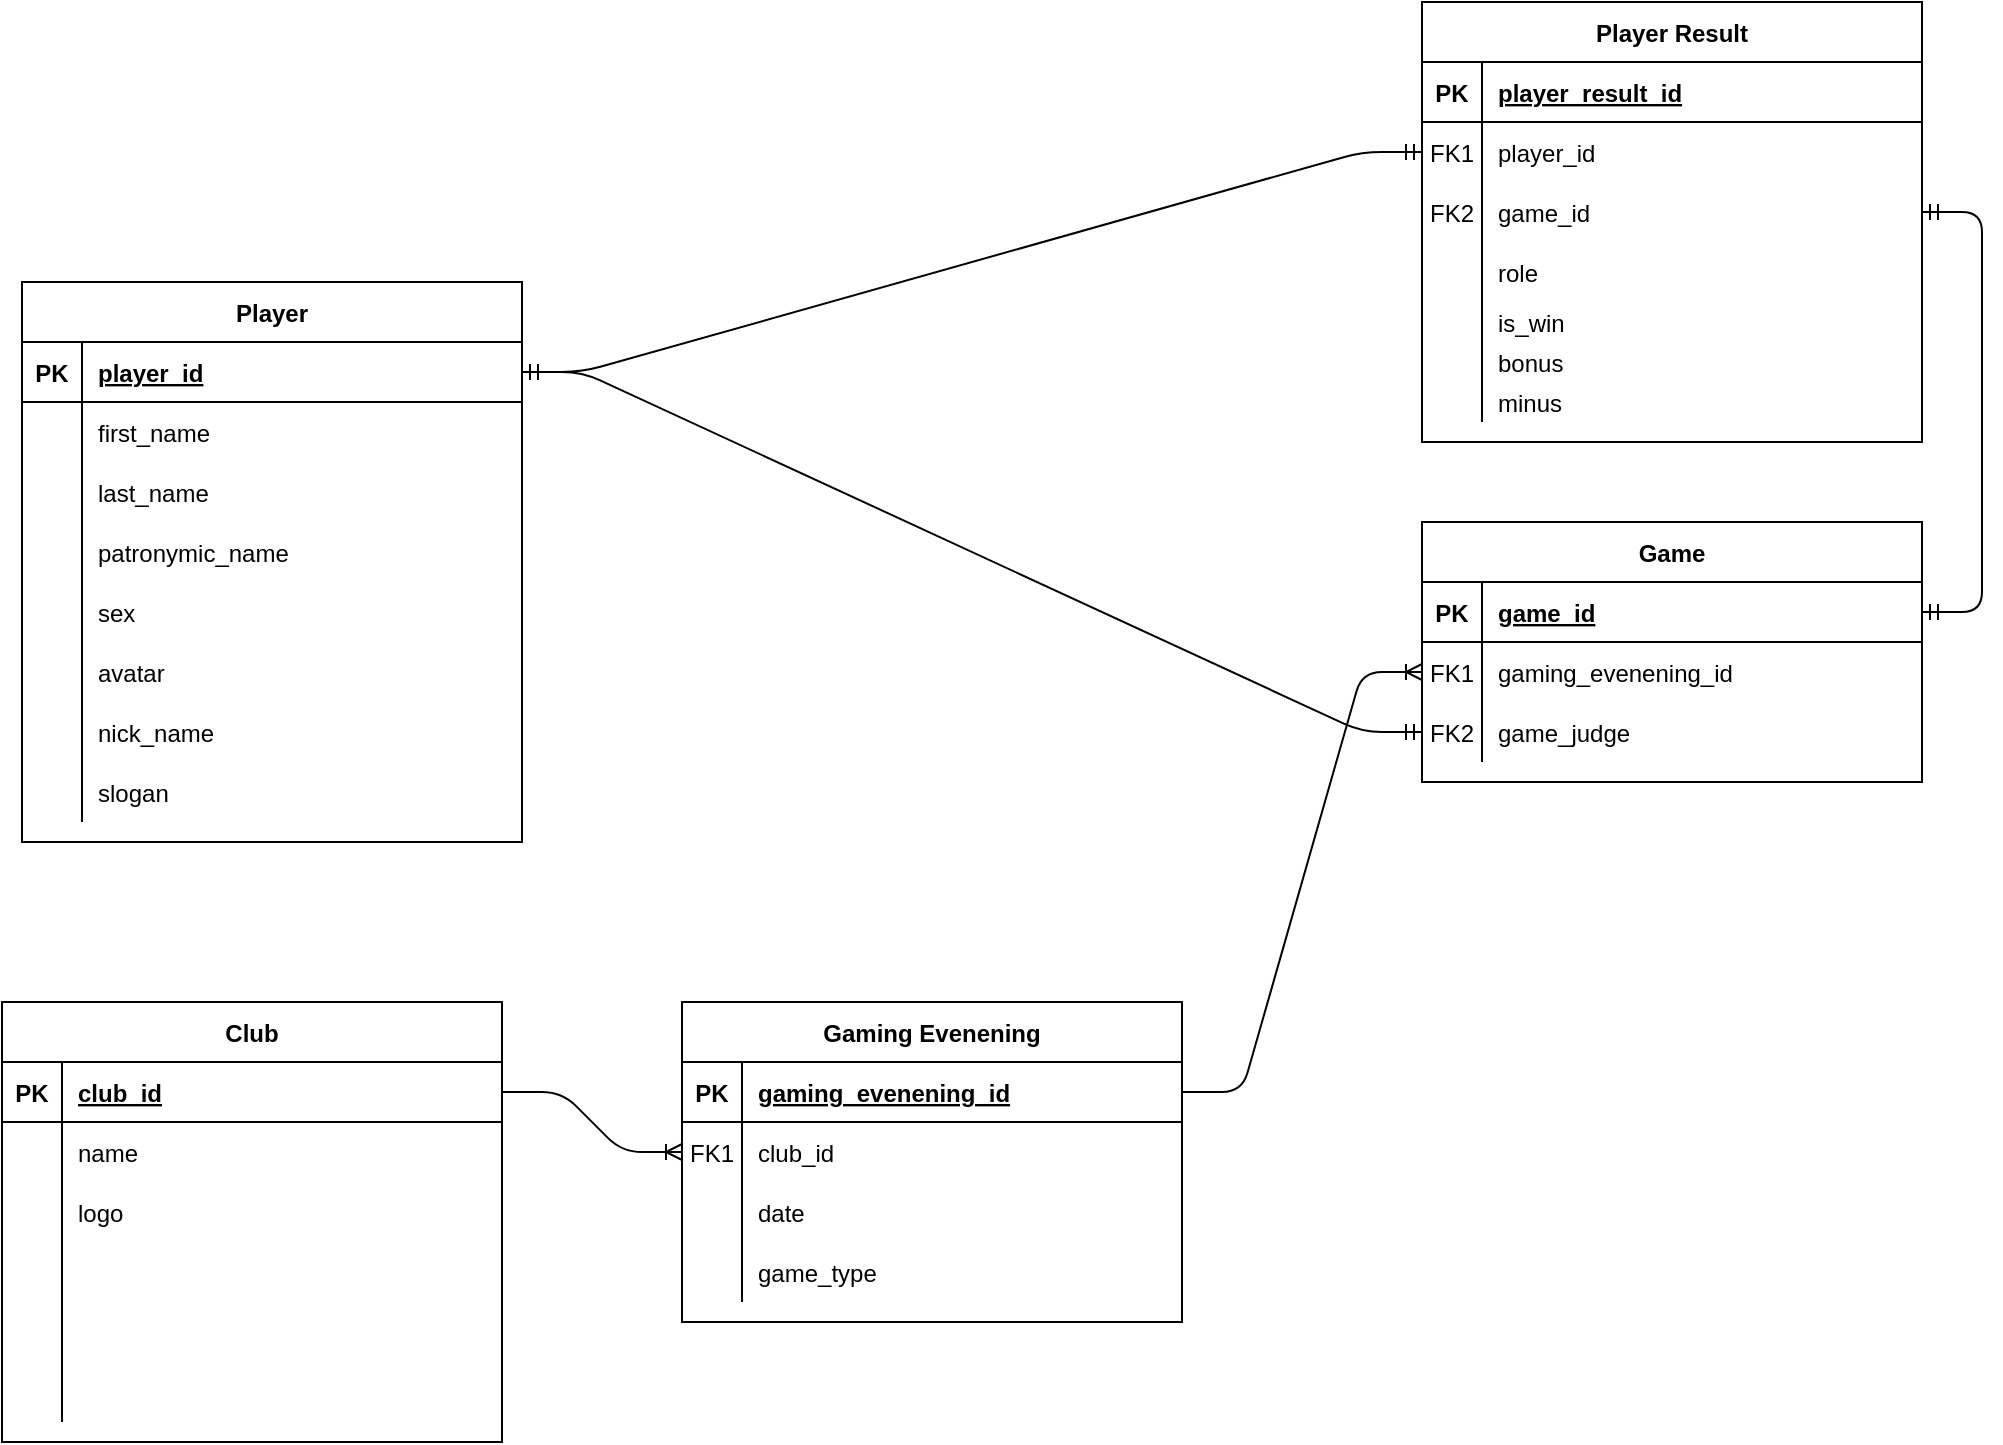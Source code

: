 <mxfile version="14.7.1" type="github">
  <diagram id="R2lEEEUBdFMjLlhIrx00" name="Page-1">
    <mxGraphModel dx="1550" dy="879" grid="1" gridSize="10" guides="1" tooltips="1" connect="1" arrows="1" fold="1" page="1" pageScale="1" pageWidth="850" pageHeight="1100" math="0" shadow="0" extFonts="Permanent Marker^https://fonts.googleapis.com/css?family=Permanent+Marker">
      <root>
        <mxCell id="0" />
        <mxCell id="1" parent="0" />
        <mxCell id="C-vyLk0tnHw3VtMMgP7b-2" value="Game" style="shape=table;startSize=30;container=1;collapsible=1;childLayout=tableLayout;fixedRows=1;rowLines=0;fontStyle=1;align=center;resizeLast=1;" parent="1" vertex="1">
          <mxGeometry x="770" y="330" width="250" height="130" as="geometry" />
        </mxCell>
        <mxCell id="C-vyLk0tnHw3VtMMgP7b-3" value="" style="shape=partialRectangle;collapsible=0;dropTarget=0;pointerEvents=0;fillColor=none;points=[[0,0.5],[1,0.5]];portConstraint=eastwest;top=0;left=0;right=0;bottom=1;" parent="C-vyLk0tnHw3VtMMgP7b-2" vertex="1">
          <mxGeometry y="30" width="250" height="30" as="geometry" />
        </mxCell>
        <mxCell id="C-vyLk0tnHw3VtMMgP7b-4" value="PK" style="shape=partialRectangle;overflow=hidden;connectable=0;fillColor=none;top=0;left=0;bottom=0;right=0;fontStyle=1;" parent="C-vyLk0tnHw3VtMMgP7b-3" vertex="1">
          <mxGeometry width="30" height="30" as="geometry" />
        </mxCell>
        <mxCell id="C-vyLk0tnHw3VtMMgP7b-5" value="game_id" style="shape=partialRectangle;overflow=hidden;connectable=0;fillColor=none;top=0;left=0;bottom=0;right=0;align=left;spacingLeft=6;fontStyle=5;" parent="C-vyLk0tnHw3VtMMgP7b-3" vertex="1">
          <mxGeometry x="30" width="220" height="30" as="geometry" />
        </mxCell>
        <mxCell id="C-vyLk0tnHw3VtMMgP7b-6" value="" style="shape=partialRectangle;collapsible=0;dropTarget=0;pointerEvents=0;fillColor=none;points=[[0,0.5],[1,0.5]];portConstraint=eastwest;top=0;left=0;right=0;bottom=0;" parent="C-vyLk0tnHw3VtMMgP7b-2" vertex="1">
          <mxGeometry y="60" width="250" height="30" as="geometry" />
        </mxCell>
        <mxCell id="C-vyLk0tnHw3VtMMgP7b-7" value="FK1" style="shape=partialRectangle;overflow=hidden;connectable=0;fillColor=none;top=0;left=0;bottom=0;right=0;" parent="C-vyLk0tnHw3VtMMgP7b-6" vertex="1">
          <mxGeometry width="30" height="30" as="geometry" />
        </mxCell>
        <mxCell id="C-vyLk0tnHw3VtMMgP7b-8" value="gaming_evenening_id" style="shape=partialRectangle;overflow=hidden;connectable=0;fillColor=none;top=0;left=0;bottom=0;right=0;align=left;spacingLeft=6;" parent="C-vyLk0tnHw3VtMMgP7b-6" vertex="1">
          <mxGeometry x="30" width="220" height="30" as="geometry" />
        </mxCell>
        <mxCell id="C-vyLk0tnHw3VtMMgP7b-9" value="" style="shape=partialRectangle;collapsible=0;dropTarget=0;pointerEvents=0;fillColor=none;points=[[0,0.5],[1,0.5]];portConstraint=eastwest;top=0;left=0;right=0;bottom=0;" parent="C-vyLk0tnHw3VtMMgP7b-2" vertex="1">
          <mxGeometry y="90" width="250" height="30" as="geometry" />
        </mxCell>
        <mxCell id="C-vyLk0tnHw3VtMMgP7b-10" value="FK2" style="shape=partialRectangle;overflow=hidden;connectable=0;fillColor=none;top=0;left=0;bottom=0;right=0;" parent="C-vyLk0tnHw3VtMMgP7b-9" vertex="1">
          <mxGeometry width="30" height="30" as="geometry" />
        </mxCell>
        <mxCell id="C-vyLk0tnHw3VtMMgP7b-11" value="game_judge" style="shape=partialRectangle;overflow=hidden;connectable=0;fillColor=none;top=0;left=0;bottom=0;right=0;align=left;spacingLeft=6;" parent="C-vyLk0tnHw3VtMMgP7b-9" vertex="1">
          <mxGeometry x="30" width="220" height="30" as="geometry" />
        </mxCell>
        <mxCell id="C-vyLk0tnHw3VtMMgP7b-13" value="Gaming Evenening" style="shape=table;startSize=30;container=1;collapsible=1;childLayout=tableLayout;fixedRows=1;rowLines=0;fontStyle=1;align=center;resizeLast=1;" parent="1" vertex="1">
          <mxGeometry x="400" y="570" width="250" height="160" as="geometry" />
        </mxCell>
        <mxCell id="C-vyLk0tnHw3VtMMgP7b-14" value="" style="shape=partialRectangle;collapsible=0;dropTarget=0;pointerEvents=0;fillColor=none;points=[[0,0.5],[1,0.5]];portConstraint=eastwest;top=0;left=0;right=0;bottom=1;" parent="C-vyLk0tnHw3VtMMgP7b-13" vertex="1">
          <mxGeometry y="30" width="250" height="30" as="geometry" />
        </mxCell>
        <mxCell id="C-vyLk0tnHw3VtMMgP7b-15" value="PK" style="shape=partialRectangle;overflow=hidden;connectable=0;fillColor=none;top=0;left=0;bottom=0;right=0;fontStyle=1;" parent="C-vyLk0tnHw3VtMMgP7b-14" vertex="1">
          <mxGeometry width="30" height="30" as="geometry" />
        </mxCell>
        <mxCell id="C-vyLk0tnHw3VtMMgP7b-16" value="gaming_evenening_id" style="shape=partialRectangle;overflow=hidden;connectable=0;fillColor=none;top=0;left=0;bottom=0;right=0;align=left;spacingLeft=6;fontStyle=5;" parent="C-vyLk0tnHw3VtMMgP7b-14" vertex="1">
          <mxGeometry x="30" width="220" height="30" as="geometry" />
        </mxCell>
        <mxCell id="C-vyLk0tnHw3VtMMgP7b-17" value="" style="shape=partialRectangle;collapsible=0;dropTarget=0;pointerEvents=0;fillColor=none;points=[[0,0.5],[1,0.5]];portConstraint=eastwest;top=0;left=0;right=0;bottom=0;" parent="C-vyLk0tnHw3VtMMgP7b-13" vertex="1">
          <mxGeometry y="60" width="250" height="30" as="geometry" />
        </mxCell>
        <mxCell id="C-vyLk0tnHw3VtMMgP7b-18" value="FK1" style="shape=partialRectangle;overflow=hidden;connectable=0;fillColor=none;top=0;left=0;bottom=0;right=0;" parent="C-vyLk0tnHw3VtMMgP7b-17" vertex="1">
          <mxGeometry width="30" height="30" as="geometry" />
        </mxCell>
        <mxCell id="C-vyLk0tnHw3VtMMgP7b-19" value="club_id" style="shape=partialRectangle;overflow=hidden;connectable=0;fillColor=none;top=0;left=0;bottom=0;right=0;align=left;spacingLeft=6;" parent="C-vyLk0tnHw3VtMMgP7b-17" vertex="1">
          <mxGeometry x="30" width="220" height="30" as="geometry" />
        </mxCell>
        <mxCell id="C-vyLk0tnHw3VtMMgP7b-20" value="" style="shape=partialRectangle;collapsible=0;dropTarget=0;pointerEvents=0;fillColor=none;points=[[0,0.5],[1,0.5]];portConstraint=eastwest;top=0;left=0;right=0;bottom=0;" parent="C-vyLk0tnHw3VtMMgP7b-13" vertex="1">
          <mxGeometry y="90" width="250" height="30" as="geometry" />
        </mxCell>
        <mxCell id="C-vyLk0tnHw3VtMMgP7b-21" value="" style="shape=partialRectangle;overflow=hidden;connectable=0;fillColor=none;top=0;left=0;bottom=0;right=0;" parent="C-vyLk0tnHw3VtMMgP7b-20" vertex="1">
          <mxGeometry width="30" height="30" as="geometry" />
        </mxCell>
        <mxCell id="C-vyLk0tnHw3VtMMgP7b-22" value="date" style="shape=partialRectangle;overflow=hidden;connectable=0;fillColor=none;top=0;left=0;bottom=0;right=0;align=left;spacingLeft=6;" parent="C-vyLk0tnHw3VtMMgP7b-20" vertex="1">
          <mxGeometry x="30" width="220" height="30" as="geometry" />
        </mxCell>
        <mxCell id="_1m9QKUvMicMQmcg96rF-60" value="" style="shape=partialRectangle;collapsible=0;dropTarget=0;pointerEvents=0;fillColor=none;points=[[0,0.5],[1,0.5]];portConstraint=eastwest;top=0;left=0;right=0;bottom=0;" vertex="1" parent="C-vyLk0tnHw3VtMMgP7b-13">
          <mxGeometry y="120" width="250" height="30" as="geometry" />
        </mxCell>
        <mxCell id="_1m9QKUvMicMQmcg96rF-61" value="" style="shape=partialRectangle;overflow=hidden;connectable=0;fillColor=none;top=0;left=0;bottom=0;right=0;" vertex="1" parent="_1m9QKUvMicMQmcg96rF-60">
          <mxGeometry width="30" height="30" as="geometry" />
        </mxCell>
        <mxCell id="_1m9QKUvMicMQmcg96rF-62" value="game_type" style="shape=partialRectangle;overflow=hidden;connectable=0;fillColor=none;top=0;left=0;bottom=0;right=0;align=left;spacingLeft=6;" vertex="1" parent="_1m9QKUvMicMQmcg96rF-60">
          <mxGeometry x="30" width="220" height="30" as="geometry" />
        </mxCell>
        <mxCell id="C-vyLk0tnHw3VtMMgP7b-23" value="Player" style="shape=table;startSize=30;container=1;collapsible=1;childLayout=tableLayout;fixedRows=1;rowLines=0;fontStyle=1;align=center;resizeLast=1;" parent="1" vertex="1">
          <mxGeometry x="70" y="210" width="250" height="280" as="geometry" />
        </mxCell>
        <mxCell id="C-vyLk0tnHw3VtMMgP7b-24" value="" style="shape=partialRectangle;collapsible=0;dropTarget=0;pointerEvents=0;fillColor=none;points=[[0,0.5],[1,0.5]];portConstraint=eastwest;top=0;left=0;right=0;bottom=1;" parent="C-vyLk0tnHw3VtMMgP7b-23" vertex="1">
          <mxGeometry y="30" width="250" height="30" as="geometry" />
        </mxCell>
        <mxCell id="C-vyLk0tnHw3VtMMgP7b-25" value="PK" style="shape=partialRectangle;overflow=hidden;connectable=0;fillColor=none;top=0;left=0;bottom=0;right=0;fontStyle=1;" parent="C-vyLk0tnHw3VtMMgP7b-24" vertex="1">
          <mxGeometry width="30" height="30" as="geometry" />
        </mxCell>
        <mxCell id="C-vyLk0tnHw3VtMMgP7b-26" value="player_id" style="shape=partialRectangle;overflow=hidden;connectable=0;fillColor=none;top=0;left=0;bottom=0;right=0;align=left;spacingLeft=6;fontStyle=5;" parent="C-vyLk0tnHw3VtMMgP7b-24" vertex="1">
          <mxGeometry x="30" width="220" height="30" as="geometry" />
        </mxCell>
        <mxCell id="C-vyLk0tnHw3VtMMgP7b-27" value="" style="shape=partialRectangle;collapsible=0;dropTarget=0;pointerEvents=0;fillColor=none;points=[[0,0.5],[1,0.5]];portConstraint=eastwest;top=0;left=0;right=0;bottom=0;" parent="C-vyLk0tnHw3VtMMgP7b-23" vertex="1">
          <mxGeometry y="60" width="250" height="30" as="geometry" />
        </mxCell>
        <mxCell id="C-vyLk0tnHw3VtMMgP7b-28" value="" style="shape=partialRectangle;overflow=hidden;connectable=0;fillColor=none;top=0;left=0;bottom=0;right=0;" parent="C-vyLk0tnHw3VtMMgP7b-27" vertex="1">
          <mxGeometry width="30" height="30" as="geometry" />
        </mxCell>
        <mxCell id="C-vyLk0tnHw3VtMMgP7b-29" value="first_name" style="shape=partialRectangle;overflow=hidden;connectable=0;fillColor=none;top=0;left=0;bottom=0;right=0;align=left;spacingLeft=6;" parent="C-vyLk0tnHw3VtMMgP7b-27" vertex="1">
          <mxGeometry x="30" width="220" height="30" as="geometry" />
        </mxCell>
        <mxCell id="_1m9QKUvMicMQmcg96rF-1" value="" style="shape=partialRectangle;collapsible=0;dropTarget=0;pointerEvents=0;fillColor=none;points=[[0,0.5],[1,0.5]];portConstraint=eastwest;top=0;left=0;right=0;bottom=0;" vertex="1" parent="C-vyLk0tnHw3VtMMgP7b-23">
          <mxGeometry y="90" width="250" height="30" as="geometry" />
        </mxCell>
        <mxCell id="_1m9QKUvMicMQmcg96rF-2" value="" style="shape=partialRectangle;overflow=hidden;connectable=0;fillColor=none;top=0;left=0;bottom=0;right=0;" vertex="1" parent="_1m9QKUvMicMQmcg96rF-1">
          <mxGeometry width="30" height="30" as="geometry" />
        </mxCell>
        <mxCell id="_1m9QKUvMicMQmcg96rF-3" value="last_name" style="shape=partialRectangle;overflow=hidden;connectable=0;fillColor=none;top=0;left=0;bottom=0;right=0;align=left;spacingLeft=6;" vertex="1" parent="_1m9QKUvMicMQmcg96rF-1">
          <mxGeometry x="30" width="220" height="30" as="geometry" />
        </mxCell>
        <mxCell id="_1m9QKUvMicMQmcg96rF-14" value="" style="shape=partialRectangle;collapsible=0;dropTarget=0;pointerEvents=0;fillColor=none;points=[[0,0.5],[1,0.5]];portConstraint=eastwest;top=0;left=0;right=0;bottom=0;" vertex="1" parent="C-vyLk0tnHw3VtMMgP7b-23">
          <mxGeometry y="120" width="250" height="30" as="geometry" />
        </mxCell>
        <mxCell id="_1m9QKUvMicMQmcg96rF-15" value="" style="shape=partialRectangle;overflow=hidden;connectable=0;fillColor=none;top=0;left=0;bottom=0;right=0;" vertex="1" parent="_1m9QKUvMicMQmcg96rF-14">
          <mxGeometry width="30" height="30" as="geometry" />
        </mxCell>
        <mxCell id="_1m9QKUvMicMQmcg96rF-16" value="patronymic_name" style="shape=partialRectangle;overflow=hidden;connectable=0;fillColor=none;top=0;left=0;bottom=0;right=0;align=left;spacingLeft=6;" vertex="1" parent="_1m9QKUvMicMQmcg96rF-14">
          <mxGeometry x="30" width="220" height="30" as="geometry" />
        </mxCell>
        <mxCell id="_1m9QKUvMicMQmcg96rF-17" value="" style="shape=partialRectangle;collapsible=0;dropTarget=0;pointerEvents=0;fillColor=none;points=[[0,0.5],[1,0.5]];portConstraint=eastwest;top=0;left=0;right=0;bottom=0;" vertex="1" parent="C-vyLk0tnHw3VtMMgP7b-23">
          <mxGeometry y="150" width="250" height="30" as="geometry" />
        </mxCell>
        <mxCell id="_1m9QKUvMicMQmcg96rF-18" value="" style="shape=partialRectangle;overflow=hidden;connectable=0;fillColor=none;top=0;left=0;bottom=0;right=0;" vertex="1" parent="_1m9QKUvMicMQmcg96rF-17">
          <mxGeometry width="30" height="30" as="geometry" />
        </mxCell>
        <mxCell id="_1m9QKUvMicMQmcg96rF-19" value="sex" style="shape=partialRectangle;overflow=hidden;connectable=0;fillColor=none;top=0;left=0;bottom=0;right=0;align=left;spacingLeft=6;" vertex="1" parent="_1m9QKUvMicMQmcg96rF-17">
          <mxGeometry x="30" width="220" height="30" as="geometry" />
        </mxCell>
        <mxCell id="_1m9QKUvMicMQmcg96rF-20" value="" style="shape=partialRectangle;collapsible=0;dropTarget=0;pointerEvents=0;fillColor=none;points=[[0,0.5],[1,0.5]];portConstraint=eastwest;top=0;left=0;right=0;bottom=0;" vertex="1" parent="C-vyLk0tnHw3VtMMgP7b-23">
          <mxGeometry y="180" width="250" height="30" as="geometry" />
        </mxCell>
        <mxCell id="_1m9QKUvMicMQmcg96rF-21" value="" style="shape=partialRectangle;overflow=hidden;connectable=0;fillColor=none;top=0;left=0;bottom=0;right=0;" vertex="1" parent="_1m9QKUvMicMQmcg96rF-20">
          <mxGeometry width="30" height="30" as="geometry" />
        </mxCell>
        <mxCell id="_1m9QKUvMicMQmcg96rF-22" value="avatar" style="shape=partialRectangle;overflow=hidden;connectable=0;fillColor=none;top=0;left=0;bottom=0;right=0;align=left;spacingLeft=6;" vertex="1" parent="_1m9QKUvMicMQmcg96rF-20">
          <mxGeometry x="30" width="220" height="30" as="geometry" />
        </mxCell>
        <mxCell id="_1m9QKUvMicMQmcg96rF-73" value="" style="shape=partialRectangle;collapsible=0;dropTarget=0;pointerEvents=0;fillColor=none;points=[[0,0.5],[1,0.5]];portConstraint=eastwest;top=0;left=0;right=0;bottom=0;" vertex="1" parent="C-vyLk0tnHw3VtMMgP7b-23">
          <mxGeometry y="210" width="250" height="30" as="geometry" />
        </mxCell>
        <mxCell id="_1m9QKUvMicMQmcg96rF-74" value="" style="shape=partialRectangle;overflow=hidden;connectable=0;fillColor=none;top=0;left=0;bottom=0;right=0;" vertex="1" parent="_1m9QKUvMicMQmcg96rF-73">
          <mxGeometry width="30" height="30" as="geometry" />
        </mxCell>
        <mxCell id="_1m9QKUvMicMQmcg96rF-75" value="nick_name" style="shape=partialRectangle;overflow=hidden;connectable=0;fillColor=none;top=0;left=0;bottom=0;right=0;align=left;spacingLeft=6;" vertex="1" parent="_1m9QKUvMicMQmcg96rF-73">
          <mxGeometry x="30" width="220" height="30" as="geometry" />
        </mxCell>
        <mxCell id="_1m9QKUvMicMQmcg96rF-76" value="" style="shape=partialRectangle;collapsible=0;dropTarget=0;pointerEvents=0;fillColor=none;points=[[0,0.5],[1,0.5]];portConstraint=eastwest;top=0;left=0;right=0;bottom=0;" vertex="1" parent="C-vyLk0tnHw3VtMMgP7b-23">
          <mxGeometry y="240" width="250" height="30" as="geometry" />
        </mxCell>
        <mxCell id="_1m9QKUvMicMQmcg96rF-77" value="" style="shape=partialRectangle;overflow=hidden;connectable=0;fillColor=none;top=0;left=0;bottom=0;right=0;" vertex="1" parent="_1m9QKUvMicMQmcg96rF-76">
          <mxGeometry width="30" height="30" as="geometry" />
        </mxCell>
        <mxCell id="_1m9QKUvMicMQmcg96rF-78" value="slogan" style="shape=partialRectangle;overflow=hidden;connectable=0;fillColor=none;top=0;left=0;bottom=0;right=0;align=left;spacingLeft=6;" vertex="1" parent="_1m9QKUvMicMQmcg96rF-76">
          <mxGeometry x="30" width="220" height="30" as="geometry" />
        </mxCell>
        <mxCell id="_1m9QKUvMicMQmcg96rF-23" value="Club" style="shape=table;startSize=30;container=1;collapsible=1;childLayout=tableLayout;fixedRows=1;rowLines=0;fontStyle=1;align=center;resizeLast=1;" vertex="1" parent="1">
          <mxGeometry x="60" y="570" width="250" height="220" as="geometry" />
        </mxCell>
        <mxCell id="_1m9QKUvMicMQmcg96rF-24" value="" style="shape=partialRectangle;collapsible=0;dropTarget=0;pointerEvents=0;fillColor=none;points=[[0,0.5],[1,0.5]];portConstraint=eastwest;top=0;left=0;right=0;bottom=1;" vertex="1" parent="_1m9QKUvMicMQmcg96rF-23">
          <mxGeometry y="30" width="250" height="30" as="geometry" />
        </mxCell>
        <mxCell id="_1m9QKUvMicMQmcg96rF-25" value="PK" style="shape=partialRectangle;overflow=hidden;connectable=0;fillColor=none;top=0;left=0;bottom=0;right=0;fontStyle=1;" vertex="1" parent="_1m9QKUvMicMQmcg96rF-24">
          <mxGeometry width="30" height="30" as="geometry" />
        </mxCell>
        <mxCell id="_1m9QKUvMicMQmcg96rF-26" value="club_id" style="shape=partialRectangle;overflow=hidden;connectable=0;fillColor=none;top=0;left=0;bottom=0;right=0;align=left;spacingLeft=6;fontStyle=5;" vertex="1" parent="_1m9QKUvMicMQmcg96rF-24">
          <mxGeometry x="30" width="220" height="30" as="geometry" />
        </mxCell>
        <mxCell id="_1m9QKUvMicMQmcg96rF-27" value="" style="shape=partialRectangle;collapsible=0;dropTarget=0;pointerEvents=0;fillColor=none;points=[[0,0.5],[1,0.5]];portConstraint=eastwest;top=0;left=0;right=0;bottom=0;" vertex="1" parent="_1m9QKUvMicMQmcg96rF-23">
          <mxGeometry y="60" width="250" height="30" as="geometry" />
        </mxCell>
        <mxCell id="_1m9QKUvMicMQmcg96rF-28" value="" style="shape=partialRectangle;overflow=hidden;connectable=0;fillColor=none;top=0;left=0;bottom=0;right=0;" vertex="1" parent="_1m9QKUvMicMQmcg96rF-27">
          <mxGeometry width="30" height="30" as="geometry" />
        </mxCell>
        <mxCell id="_1m9QKUvMicMQmcg96rF-29" value="name" style="shape=partialRectangle;overflow=hidden;connectable=0;fillColor=none;top=0;left=0;bottom=0;right=0;align=left;spacingLeft=6;" vertex="1" parent="_1m9QKUvMicMQmcg96rF-27">
          <mxGeometry x="30" width="220" height="30" as="geometry" />
        </mxCell>
        <mxCell id="_1m9QKUvMicMQmcg96rF-30" value="" style="shape=partialRectangle;collapsible=0;dropTarget=0;pointerEvents=0;fillColor=none;points=[[0,0.5],[1,0.5]];portConstraint=eastwest;top=0;left=0;right=0;bottom=0;" vertex="1" parent="_1m9QKUvMicMQmcg96rF-23">
          <mxGeometry y="90" width="250" height="30" as="geometry" />
        </mxCell>
        <mxCell id="_1m9QKUvMicMQmcg96rF-31" value="" style="shape=partialRectangle;overflow=hidden;connectable=0;fillColor=none;top=0;left=0;bottom=0;right=0;" vertex="1" parent="_1m9QKUvMicMQmcg96rF-30">
          <mxGeometry width="30" height="30" as="geometry" />
        </mxCell>
        <mxCell id="_1m9QKUvMicMQmcg96rF-32" value="logo" style="shape=partialRectangle;overflow=hidden;connectable=0;fillColor=none;top=0;left=0;bottom=0;right=0;align=left;spacingLeft=6;" vertex="1" parent="_1m9QKUvMicMQmcg96rF-30">
          <mxGeometry x="30" width="220" height="30" as="geometry" />
        </mxCell>
        <mxCell id="_1m9QKUvMicMQmcg96rF-33" value="" style="shape=partialRectangle;collapsible=0;dropTarget=0;pointerEvents=0;fillColor=none;points=[[0,0.5],[1,0.5]];portConstraint=eastwest;top=0;left=0;right=0;bottom=0;" vertex="1" parent="_1m9QKUvMicMQmcg96rF-23">
          <mxGeometry y="120" width="250" height="30" as="geometry" />
        </mxCell>
        <mxCell id="_1m9QKUvMicMQmcg96rF-34" value="" style="shape=partialRectangle;overflow=hidden;connectable=0;fillColor=none;top=0;left=0;bottom=0;right=0;" vertex="1" parent="_1m9QKUvMicMQmcg96rF-33">
          <mxGeometry width="30" height="30" as="geometry" />
        </mxCell>
        <mxCell id="_1m9QKUvMicMQmcg96rF-35" value="" style="shape=partialRectangle;overflow=hidden;connectable=0;fillColor=none;top=0;left=0;bottom=0;right=0;align=left;spacingLeft=6;" vertex="1" parent="_1m9QKUvMicMQmcg96rF-33">
          <mxGeometry x="30" width="220" height="30" as="geometry" />
        </mxCell>
        <mxCell id="_1m9QKUvMicMQmcg96rF-36" value="" style="shape=partialRectangle;collapsible=0;dropTarget=0;pointerEvents=0;fillColor=none;points=[[0,0.5],[1,0.5]];portConstraint=eastwest;top=0;left=0;right=0;bottom=0;" vertex="1" parent="_1m9QKUvMicMQmcg96rF-23">
          <mxGeometry y="150" width="250" height="30" as="geometry" />
        </mxCell>
        <mxCell id="_1m9QKUvMicMQmcg96rF-37" value="" style="shape=partialRectangle;overflow=hidden;connectable=0;fillColor=none;top=0;left=0;bottom=0;right=0;" vertex="1" parent="_1m9QKUvMicMQmcg96rF-36">
          <mxGeometry width="30" height="30" as="geometry" />
        </mxCell>
        <mxCell id="_1m9QKUvMicMQmcg96rF-38" value="" style="shape=partialRectangle;overflow=hidden;connectable=0;fillColor=none;top=0;left=0;bottom=0;right=0;align=left;spacingLeft=6;" vertex="1" parent="_1m9QKUvMicMQmcg96rF-36">
          <mxGeometry x="30" width="220" height="30" as="geometry" />
        </mxCell>
        <mxCell id="_1m9QKUvMicMQmcg96rF-39" value="" style="shape=partialRectangle;collapsible=0;dropTarget=0;pointerEvents=0;fillColor=none;points=[[0,0.5],[1,0.5]];portConstraint=eastwest;top=0;left=0;right=0;bottom=0;" vertex="1" parent="_1m9QKUvMicMQmcg96rF-23">
          <mxGeometry y="180" width="250" height="30" as="geometry" />
        </mxCell>
        <mxCell id="_1m9QKUvMicMQmcg96rF-40" value="" style="shape=partialRectangle;overflow=hidden;connectable=0;fillColor=none;top=0;left=0;bottom=0;right=0;" vertex="1" parent="_1m9QKUvMicMQmcg96rF-39">
          <mxGeometry width="30" height="30" as="geometry" />
        </mxCell>
        <mxCell id="_1m9QKUvMicMQmcg96rF-41" value="" style="shape=partialRectangle;overflow=hidden;connectable=0;fillColor=none;top=0;left=0;bottom=0;right=0;align=left;spacingLeft=6;" vertex="1" parent="_1m9QKUvMicMQmcg96rF-39">
          <mxGeometry x="30" width="220" height="30" as="geometry" />
        </mxCell>
        <mxCell id="_1m9QKUvMicMQmcg96rF-42" value="" style="edgeStyle=entityRelationEdgeStyle;fontSize=12;html=1;endArrow=ERoneToMany;" edge="1" parent="1" source="_1m9QKUvMicMQmcg96rF-24" target="C-vyLk0tnHw3VtMMgP7b-17">
          <mxGeometry width="100" height="100" relative="1" as="geometry">
            <mxPoint x="610" y="920" as="sourcePoint" />
            <mxPoint x="710" y="820" as="targetPoint" />
          </mxGeometry>
        </mxCell>
        <mxCell id="_1m9QKUvMicMQmcg96rF-44" value="" style="edgeStyle=entityRelationEdgeStyle;fontSize=12;html=1;endArrow=ERoneToMany;entryX=0;entryY=0.5;entryDx=0;entryDy=0;" edge="1" parent="1" source="C-vyLk0tnHw3VtMMgP7b-14" target="C-vyLk0tnHw3VtMMgP7b-6">
          <mxGeometry width="100" height="100" relative="1" as="geometry">
            <mxPoint x="800" y="450" as="sourcePoint" />
            <mxPoint x="900" y="350" as="targetPoint" />
          </mxGeometry>
        </mxCell>
        <mxCell id="_1m9QKUvMicMQmcg96rF-45" value="Player Result" style="shape=table;startSize=30;container=1;collapsible=1;childLayout=tableLayout;fixedRows=1;rowLines=0;fontStyle=1;align=center;resizeLast=1;" vertex="1" parent="1">
          <mxGeometry x="770" y="70" width="250" height="220" as="geometry" />
        </mxCell>
        <mxCell id="_1m9QKUvMicMQmcg96rF-46" value="" style="shape=partialRectangle;collapsible=0;dropTarget=0;pointerEvents=0;fillColor=none;points=[[0,0.5],[1,0.5]];portConstraint=eastwest;top=0;left=0;right=0;bottom=1;" vertex="1" parent="_1m9QKUvMicMQmcg96rF-45">
          <mxGeometry y="30" width="250" height="30" as="geometry" />
        </mxCell>
        <mxCell id="_1m9QKUvMicMQmcg96rF-47" value="PK" style="shape=partialRectangle;overflow=hidden;connectable=0;fillColor=none;top=0;left=0;bottom=0;right=0;fontStyle=1;" vertex="1" parent="_1m9QKUvMicMQmcg96rF-46">
          <mxGeometry width="30" height="30" as="geometry" />
        </mxCell>
        <mxCell id="_1m9QKUvMicMQmcg96rF-48" value="player_result_id" style="shape=partialRectangle;overflow=hidden;connectable=0;fillColor=none;top=0;left=0;bottom=0;right=0;align=left;spacingLeft=6;fontStyle=5;" vertex="1" parent="_1m9QKUvMicMQmcg96rF-46">
          <mxGeometry x="30" width="220" height="30" as="geometry" />
        </mxCell>
        <mxCell id="_1m9QKUvMicMQmcg96rF-49" value="" style="shape=partialRectangle;collapsible=0;dropTarget=0;pointerEvents=0;fillColor=none;points=[[0,0.5],[1,0.5]];portConstraint=eastwest;top=0;left=0;right=0;bottom=0;" vertex="1" parent="_1m9QKUvMicMQmcg96rF-45">
          <mxGeometry y="60" width="250" height="30" as="geometry" />
        </mxCell>
        <mxCell id="_1m9QKUvMicMQmcg96rF-50" value="FK1" style="shape=partialRectangle;overflow=hidden;connectable=0;fillColor=none;top=0;left=0;bottom=0;right=0;" vertex="1" parent="_1m9QKUvMicMQmcg96rF-49">
          <mxGeometry width="30" height="30" as="geometry" />
        </mxCell>
        <mxCell id="_1m9QKUvMicMQmcg96rF-51" value="player_id" style="shape=partialRectangle;overflow=hidden;connectable=0;fillColor=none;top=0;left=0;bottom=0;right=0;align=left;spacingLeft=6;" vertex="1" parent="_1m9QKUvMicMQmcg96rF-49">
          <mxGeometry x="30" width="220" height="30" as="geometry" />
        </mxCell>
        <mxCell id="_1m9QKUvMicMQmcg96rF-52" value="" style="shape=partialRectangle;collapsible=0;dropTarget=0;pointerEvents=0;fillColor=none;points=[[0,0.5],[1,0.5]];portConstraint=eastwest;top=0;left=0;right=0;bottom=0;" vertex="1" parent="_1m9QKUvMicMQmcg96rF-45">
          <mxGeometry y="90" width="250" height="30" as="geometry" />
        </mxCell>
        <mxCell id="_1m9QKUvMicMQmcg96rF-53" value="FK2" style="shape=partialRectangle;overflow=hidden;connectable=0;fillColor=none;top=0;left=0;bottom=0;right=0;" vertex="1" parent="_1m9QKUvMicMQmcg96rF-52">
          <mxGeometry width="30" height="30" as="geometry" />
        </mxCell>
        <mxCell id="_1m9QKUvMicMQmcg96rF-54" value="game_id" style="shape=partialRectangle;overflow=hidden;connectable=0;fillColor=none;top=0;left=0;bottom=0;right=0;align=left;spacingLeft=6;" vertex="1" parent="_1m9QKUvMicMQmcg96rF-52">
          <mxGeometry x="30" width="220" height="30" as="geometry" />
        </mxCell>
        <mxCell id="_1m9QKUvMicMQmcg96rF-56" value="" style="shape=partialRectangle;collapsible=0;dropTarget=0;pointerEvents=0;fillColor=none;points=[[0,0.5],[1,0.5]];portConstraint=eastwest;top=0;left=0;right=0;bottom=0;" vertex="1" parent="_1m9QKUvMicMQmcg96rF-45">
          <mxGeometry y="120" width="250" height="30" as="geometry" />
        </mxCell>
        <mxCell id="_1m9QKUvMicMQmcg96rF-57" value="" style="shape=partialRectangle;overflow=hidden;connectable=0;fillColor=none;top=0;left=0;bottom=0;right=0;" vertex="1" parent="_1m9QKUvMicMQmcg96rF-56">
          <mxGeometry width="30" height="30" as="geometry" />
        </mxCell>
        <mxCell id="_1m9QKUvMicMQmcg96rF-58" value="role" style="shape=partialRectangle;overflow=hidden;connectable=0;fillColor=none;top=0;left=0;bottom=0;right=0;align=left;spacingLeft=6;" vertex="1" parent="_1m9QKUvMicMQmcg96rF-56">
          <mxGeometry x="30" width="220" height="30" as="geometry" />
        </mxCell>
        <mxCell id="_1m9QKUvMicMQmcg96rF-63" value="" style="shape=partialRectangle;collapsible=0;dropTarget=0;pointerEvents=0;fillColor=none;points=[[0,0.5],[1,0.5]];portConstraint=eastwest;top=0;left=0;right=0;bottom=0;" vertex="1" parent="_1m9QKUvMicMQmcg96rF-45">
          <mxGeometry y="150" width="250" height="20" as="geometry" />
        </mxCell>
        <mxCell id="_1m9QKUvMicMQmcg96rF-64" value="" style="shape=partialRectangle;overflow=hidden;connectable=0;fillColor=none;top=0;left=0;bottom=0;right=0;" vertex="1" parent="_1m9QKUvMicMQmcg96rF-63">
          <mxGeometry width="30" height="20" as="geometry" />
        </mxCell>
        <mxCell id="_1m9QKUvMicMQmcg96rF-65" value="is_win" style="shape=partialRectangle;overflow=hidden;connectable=0;fillColor=none;top=0;left=0;bottom=0;right=0;align=left;spacingLeft=6;" vertex="1" parent="_1m9QKUvMicMQmcg96rF-63">
          <mxGeometry x="30" width="220" height="20" as="geometry" />
        </mxCell>
        <mxCell id="_1m9QKUvMicMQmcg96rF-66" value="" style="shape=partialRectangle;collapsible=0;dropTarget=0;pointerEvents=0;fillColor=none;points=[[0,0.5],[1,0.5]];portConstraint=eastwest;top=0;left=0;right=0;bottom=0;" vertex="1" parent="_1m9QKUvMicMQmcg96rF-45">
          <mxGeometry y="170" width="250" height="20" as="geometry" />
        </mxCell>
        <mxCell id="_1m9QKUvMicMQmcg96rF-67" value="" style="shape=partialRectangle;overflow=hidden;connectable=0;fillColor=none;top=0;left=0;bottom=0;right=0;" vertex="1" parent="_1m9QKUvMicMQmcg96rF-66">
          <mxGeometry width="30" height="20" as="geometry" />
        </mxCell>
        <mxCell id="_1m9QKUvMicMQmcg96rF-68" value="bonus" style="shape=partialRectangle;overflow=hidden;connectable=0;fillColor=none;top=0;left=0;bottom=0;right=0;align=left;spacingLeft=6;" vertex="1" parent="_1m9QKUvMicMQmcg96rF-66">
          <mxGeometry x="30" width="220" height="20" as="geometry" />
        </mxCell>
        <mxCell id="_1m9QKUvMicMQmcg96rF-70" value="" style="shape=partialRectangle;collapsible=0;dropTarget=0;pointerEvents=0;fillColor=none;points=[[0,0.5],[1,0.5]];portConstraint=eastwest;top=0;left=0;right=0;bottom=0;" vertex="1" parent="_1m9QKUvMicMQmcg96rF-45">
          <mxGeometry y="190" width="250" height="20" as="geometry" />
        </mxCell>
        <mxCell id="_1m9QKUvMicMQmcg96rF-71" value="" style="shape=partialRectangle;overflow=hidden;connectable=0;fillColor=none;top=0;left=0;bottom=0;right=0;" vertex="1" parent="_1m9QKUvMicMQmcg96rF-70">
          <mxGeometry width="30" height="20" as="geometry" />
        </mxCell>
        <mxCell id="_1m9QKUvMicMQmcg96rF-72" value="minus" style="shape=partialRectangle;overflow=hidden;connectable=0;fillColor=none;top=0;left=0;bottom=0;right=0;align=left;spacingLeft=6;" vertex="1" parent="_1m9QKUvMicMQmcg96rF-70">
          <mxGeometry x="30" width="220" height="20" as="geometry" />
        </mxCell>
        <mxCell id="_1m9QKUvMicMQmcg96rF-55" value="" style="edgeStyle=entityRelationEdgeStyle;fontSize=12;html=1;endArrow=ERmandOne;startArrow=ERmandOne;" edge="1" parent="1" source="C-vyLk0tnHw3VtMMgP7b-24" target="_1m9QKUvMicMQmcg96rF-49">
          <mxGeometry width="100" height="100" relative="1" as="geometry">
            <mxPoint x="750" y="300" as="sourcePoint" />
            <mxPoint x="850" y="200" as="targetPoint" />
          </mxGeometry>
        </mxCell>
        <mxCell id="_1m9QKUvMicMQmcg96rF-59" value="" style="edgeStyle=entityRelationEdgeStyle;fontSize=12;html=1;endArrow=ERmandOne;startArrow=ERmandOne;exitX=1;exitY=0.5;exitDx=0;exitDy=0;" edge="1" parent="1" source="C-vyLk0tnHw3VtMMgP7b-3" target="_1m9QKUvMicMQmcg96rF-52">
          <mxGeometry width="100" height="100" relative="1" as="geometry">
            <mxPoint x="320" y="175" as="sourcePoint" />
            <mxPoint x="820" y="355" as="targetPoint" />
          </mxGeometry>
        </mxCell>
        <mxCell id="_1m9QKUvMicMQmcg96rF-69" value="" style="edgeStyle=entityRelationEdgeStyle;fontSize=12;html=1;endArrow=ERmandOne;startArrow=ERmandOne;" edge="1" parent="1" source="C-vyLk0tnHw3VtMMgP7b-9" target="C-vyLk0tnHw3VtMMgP7b-24">
          <mxGeometry width="100" height="100" relative="1" as="geometry">
            <mxPoint x="1070" y="730" as="sourcePoint" />
            <mxPoint x="1500" y="820" as="targetPoint" />
          </mxGeometry>
        </mxCell>
      </root>
    </mxGraphModel>
  </diagram>
</mxfile>
